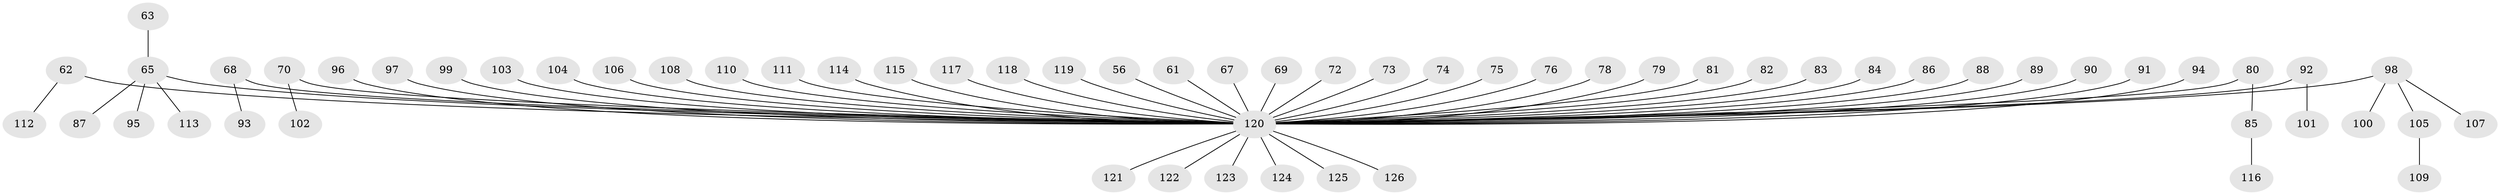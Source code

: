 // original degree distribution, {10: 0.007936507936507936, 3: 0.1111111111111111, 5: 0.031746031746031744, 6: 0.023809523809523808, 4: 0.0873015873015873, 1: 0.5555555555555556, 2: 0.18253968253968253}
// Generated by graph-tools (version 1.1) at 2025/53/03/09/25 04:53:42]
// undirected, 63 vertices, 62 edges
graph export_dot {
graph [start="1"]
  node [color=gray90,style=filled];
  56;
  61;
  62;
  63;
  65 [super="+58"];
  67;
  68;
  69;
  70;
  72;
  73;
  74;
  75;
  76;
  78;
  79;
  80;
  81;
  82;
  83;
  84;
  85;
  86;
  87;
  88;
  89;
  90;
  91;
  92;
  93;
  94;
  95;
  96;
  97;
  98;
  99;
  100;
  101;
  102;
  103;
  104;
  105;
  106;
  107;
  108;
  109;
  110;
  111;
  112;
  113;
  114;
  115;
  116;
  117;
  118;
  119;
  120 [super="+13+77+66+17+59+39+28+57+71+44+47+53+54"];
  121;
  122;
  123;
  124;
  125;
  126;
  56 -- 120;
  61 -- 120;
  62 -- 112;
  62 -- 120;
  63 -- 65;
  65 -- 87;
  65 -- 113;
  65 -- 120;
  65 -- 95;
  67 -- 120;
  68 -- 93;
  68 -- 120;
  69 -- 120;
  70 -- 102;
  70 -- 120;
  72 -- 120;
  73 -- 120;
  74 -- 120;
  75 -- 120;
  76 -- 120;
  78 -- 120;
  79 -- 120;
  80 -- 85;
  80 -- 120;
  81 -- 120;
  82 -- 120;
  83 -- 120;
  84 -- 120;
  85 -- 116;
  86 -- 120;
  88 -- 120;
  89 -- 120;
  90 -- 120;
  91 -- 120;
  92 -- 101;
  92 -- 120;
  94 -- 120;
  96 -- 120;
  97 -- 120;
  98 -- 100;
  98 -- 105;
  98 -- 107;
  98 -- 120;
  99 -- 120;
  103 -- 120;
  104 -- 120;
  105 -- 109;
  106 -- 120;
  108 -- 120;
  110 -- 120;
  111 -- 120;
  114 -- 120;
  115 -- 120;
  117 -- 120;
  118 -- 120;
  119 -- 120;
  120 -- 123;
  120 -- 124;
  120 -- 125;
  120 -- 126;
  120 -- 122;
  120 -- 121;
}

